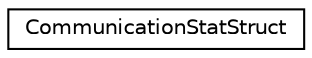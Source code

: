 digraph G
{
  edge [fontname="Helvetica",fontsize=10,labelfontname="Helvetica",labelfontsize=10];
  node [fontname="Helvetica",fontsize=10,shape=record];
  rankdir=LR;
  Node1 [label="CommunicationStatStruct",height=0.2,width=0.4,color="black", fillcolor="white", style="filled",URL="$struct_communication_stat_struct.html"];
}
